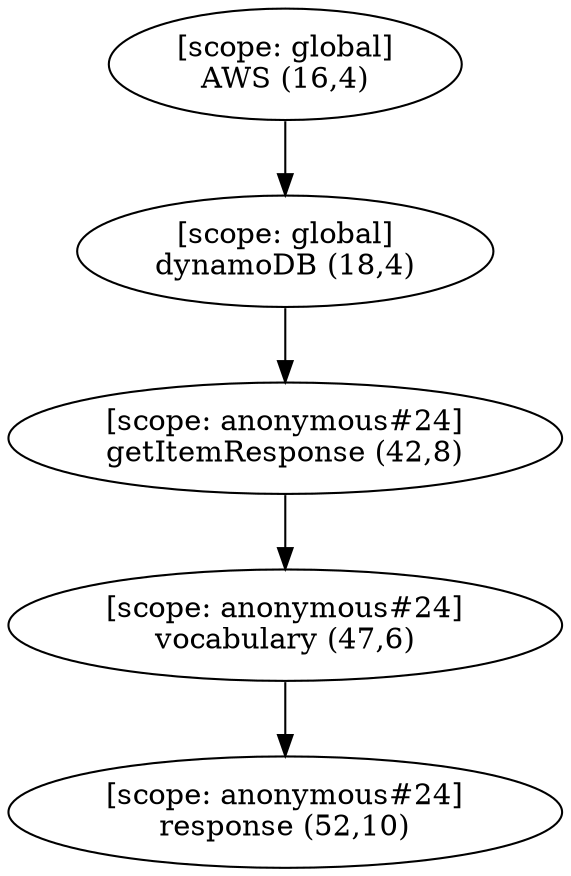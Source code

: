 digraph G {
  graph [ rankdir =TB ];
subgraph global {
  graph [ label = "Scope [global]" ];
  "[scope: global]
AWS (16,4)";
  "[scope: global]
dynamoDB (18,4)";
}

subgraph anonymous_24 {
  graph [ label = "Scope [anonymous_24]" ];
  "[scope: anonymous#24]
getItemResponse (42,8)";
  "[scope: anonymous#24]
vocabulary (47,6)";
  "[scope: anonymous#24]
response (52,10)";
}

  "[scope: global]
AWS (16,4)" -> "[scope: global]
dynamoDB (18,4)";
  "[scope: global]
dynamoDB (18,4)" -> "[scope: anonymous#24]
getItemResponse (42,8)";
  "[scope: anonymous#24]
getItemResponse (42,8)" -> "[scope: anonymous#24]
vocabulary (47,6)";
  "[scope: anonymous#24]
vocabulary (47,6)" -> "[scope: anonymous#24]
response (52,10)";
}
